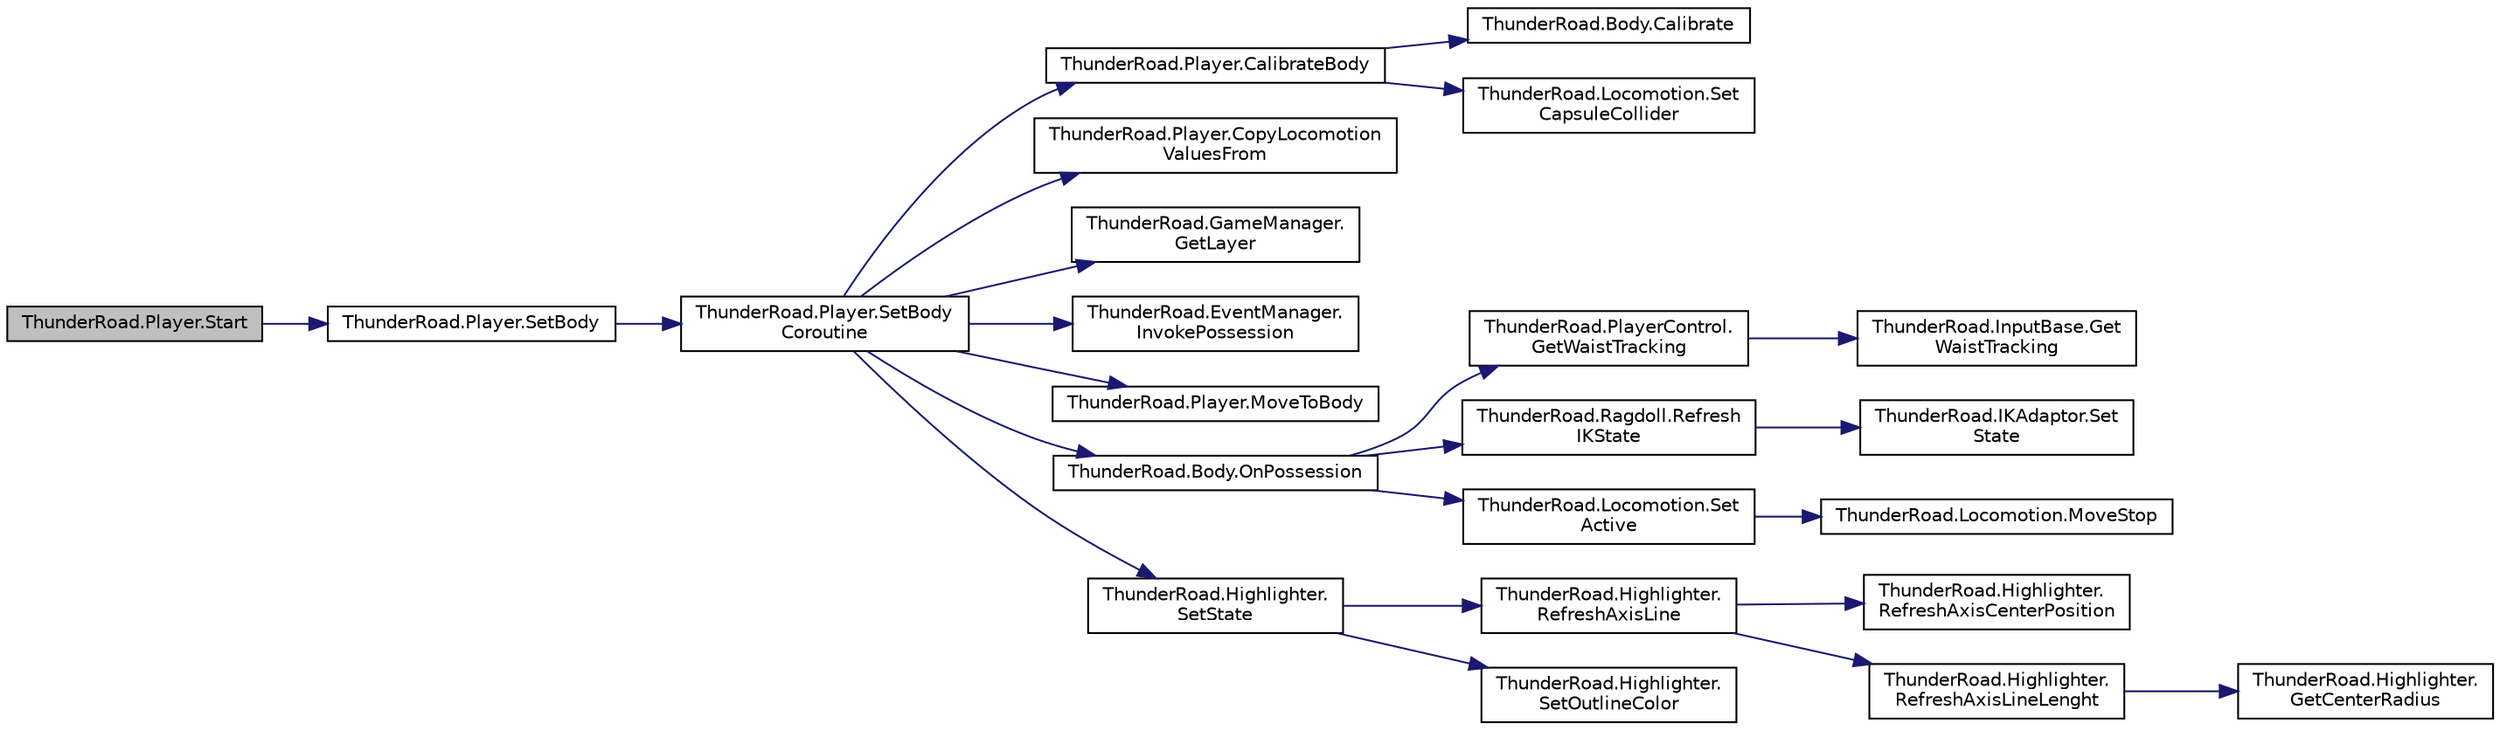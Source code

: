 digraph "ThunderRoad.Player.Start"
{
 // LATEX_PDF_SIZE
  edge [fontname="Helvetica",fontsize="10",labelfontname="Helvetica",labelfontsize="10"];
  node [fontname="Helvetica",fontsize="10",shape=record];
  rankdir="LR";
  Node1 [label="ThunderRoad.Player.Start",height=0.2,width=0.4,color="black", fillcolor="grey75", style="filled", fontcolor="black",tooltip="Starts this instance."];
  Node1 -> Node2 [color="midnightblue",fontsize="10",style="solid",fontname="Helvetica"];
  Node2 [label="ThunderRoad.Player.SetBody",height=0.2,width=0.4,color="black", fillcolor="white", style="filled",URL="$class_thunder_road_1_1_player.html#ab422429fdf137125600ff468380e188e",tooltip="Sets the body."];
  Node2 -> Node3 [color="midnightblue",fontsize="10",style="solid",fontname="Helvetica"];
  Node3 [label="ThunderRoad.Player.SetBody\lCoroutine",height=0.2,width=0.4,color="black", fillcolor="white", style="filled",URL="$class_thunder_road_1_1_player.html#a81ee86e0ef9a7b346afe02053b4837f5",tooltip="Sets the body coroutine."];
  Node3 -> Node4 [color="midnightblue",fontsize="10",style="solid",fontname="Helvetica"];
  Node4 [label="ThunderRoad.Player.CalibrateBody",height=0.2,width=0.4,color="black", fillcolor="white", style="filled",URL="$class_thunder_road_1_1_player.html#a6b5380cf00142223271979a8e9b59ccc",tooltip="Calibrates the body."];
  Node4 -> Node5 [color="midnightblue",fontsize="10",style="solid",fontname="Helvetica"];
  Node5 [label="ThunderRoad.Body.Calibrate",height=0.2,width=0.4,color="black", fillcolor="white", style="filled",URL="$class_thunder_road_1_1_body.html#ae92dae2b8e5624fcac17c030047ab987",tooltip="Calibrates this instance."];
  Node4 -> Node6 [color="midnightblue",fontsize="10",style="solid",fontname="Helvetica"];
  Node6 [label="ThunderRoad.Locomotion.Set\lCapsuleCollider",height=0.2,width=0.4,color="black", fillcolor="white", style="filled",URL="$class_thunder_road_1_1_locomotion.html#a15ff1202536b7fe2aff9e892b223594c",tooltip="Sets the capsule collider."];
  Node3 -> Node7 [color="midnightblue",fontsize="10",style="solid",fontname="Helvetica"];
  Node7 [label="ThunderRoad.Player.CopyLocomotion\lValuesFrom",height=0.2,width=0.4,color="black", fillcolor="white", style="filled",URL="$class_thunder_road_1_1_player.html#ac71e62c7cca90dfba098b4dc8a30a0dd",tooltip="Copies the locomotion values from."];
  Node3 -> Node8 [color="midnightblue",fontsize="10",style="solid",fontname="Helvetica"];
  Node8 [label="ThunderRoad.GameManager.\lGetLayer",height=0.2,width=0.4,color="black", fillcolor="white", style="filled",URL="$class_thunder_road_1_1_game_manager.html#a4b7e3521ff92f30374062207b6e30352",tooltip="Gets the layer."];
  Node3 -> Node9 [color="midnightblue",fontsize="10",style="solid",fontname="Helvetica"];
  Node9 [label="ThunderRoad.EventManager.\lInvokePossession",height=0.2,width=0.4,color="black", fillcolor="white", style="filled",URL="$class_thunder_road_1_1_event_manager.html#a9e4a4c5913907c3ac03f6b40d401fb19",tooltip="Invokes the possession."];
  Node3 -> Node10 [color="midnightblue",fontsize="10",style="solid",fontname="Helvetica"];
  Node10 [label="ThunderRoad.Player.MoveToBody",height=0.2,width=0.4,color="black", fillcolor="white", style="filled",URL="$class_thunder_road_1_1_player.html#a82ec5ad086c968f63714aa6308a6ea0e",tooltip="Moves to body."];
  Node3 -> Node11 [color="midnightblue",fontsize="10",style="solid",fontname="Helvetica"];
  Node11 [label="ThunderRoad.Body.OnPossession",height=0.2,width=0.4,color="black", fillcolor="white", style="filled",URL="$class_thunder_road_1_1_body.html#a65793276df6340092c64136da8eab9bf",tooltip="Called when [possession]."];
  Node11 -> Node12 [color="midnightblue",fontsize="10",style="solid",fontname="Helvetica"];
  Node12 [label="ThunderRoad.PlayerControl.\lGetWaistTracking",height=0.2,width=0.4,color="black", fillcolor="white", style="filled",URL="$class_thunder_road_1_1_player_control.html#a9db7d87dc955e52677e182683d36c45f",tooltip="Gets the waist tracking."];
  Node12 -> Node13 [color="midnightblue",fontsize="10",style="solid",fontname="Helvetica"];
  Node13 [label="ThunderRoad.InputBase.Get\lWaistTracking",height=0.2,width=0.4,color="black", fillcolor="white", style="filled",URL="$class_thunder_road_1_1_input_base.html#a68d0dae92f22754dfb2318706a5cf9f7",tooltip="Gets the waist tracking."];
  Node11 -> Node14 [color="midnightblue",fontsize="10",style="solid",fontname="Helvetica"];
  Node14 [label="ThunderRoad.Ragdoll.Refresh\lIKState",height=0.2,width=0.4,color="black", fillcolor="white", style="filled",URL="$class_thunder_road_1_1_ragdoll.html#a4a2919a73a4b441770329465e888fefa",tooltip="Refreshes the state of the ik."];
  Node14 -> Node15 [color="midnightblue",fontsize="10",style="solid",fontname="Helvetica"];
  Node15 [label="ThunderRoad.IKAdaptor.Set\lState",height=0.2,width=0.4,color="black", fillcolor="white", style="filled",URL="$class_thunder_road_1_1_i_k_adaptor.html#ac6aad81cc98d5bf27f06f05186ba9139",tooltip="Sets the state."];
  Node11 -> Node16 [color="midnightblue",fontsize="10",style="solid",fontname="Helvetica"];
  Node16 [label="ThunderRoad.Locomotion.Set\lActive",height=0.2,width=0.4,color="black", fillcolor="white", style="filled",URL="$class_thunder_road_1_1_locomotion.html#a42376933acd3a910da0bf5ca6f8f0cff",tooltip="Sets the active."];
  Node16 -> Node17 [color="midnightblue",fontsize="10",style="solid",fontname="Helvetica"];
  Node17 [label="ThunderRoad.Locomotion.MoveStop",height=0.2,width=0.4,color="black", fillcolor="white", style="filled",URL="$class_thunder_road_1_1_locomotion.html#a0f7eff462503193dc7cc5e96a70cd5f3",tooltip="Moves the stop."];
  Node3 -> Node18 [color="midnightblue",fontsize="10",style="solid",fontname="Helvetica"];
  Node18 [label="ThunderRoad.Highlighter.\lSetState",height=0.2,width=0.4,color="black", fillcolor="white", style="filled",URL="$class_thunder_road_1_1_highlighter.html#aa1487a513b92c7ebb44777930e1bed55",tooltip="Sets the state."];
  Node18 -> Node19 [color="midnightblue",fontsize="10",style="solid",fontname="Helvetica"];
  Node19 [label="ThunderRoad.Highlighter.\lRefreshAxisLine",height=0.2,width=0.4,color="black", fillcolor="white", style="filled",URL="$class_thunder_road_1_1_highlighter.html#a2f25cea56d529813f8ae47a74990f6b1",tooltip="Refreshes the axis line."];
  Node19 -> Node20 [color="midnightblue",fontsize="10",style="solid",fontname="Helvetica"];
  Node20 [label="ThunderRoad.Highlighter.\lRefreshAxisCenterPosition",height=0.2,width=0.4,color="black", fillcolor="white", style="filled",URL="$class_thunder_road_1_1_highlighter.html#a474c763a3a6919ceb4ea47af8062388e",tooltip="Refreshes the axis center position."];
  Node19 -> Node21 [color="midnightblue",fontsize="10",style="solid",fontname="Helvetica"];
  Node21 [label="ThunderRoad.Highlighter.\lRefreshAxisLineLenght",height=0.2,width=0.4,color="black", fillcolor="white", style="filled",URL="$class_thunder_road_1_1_highlighter.html#ab0ff2e6f311cb6cd2fd0fb8b7746c325",tooltip="Refreshes the axis line lenght."];
  Node21 -> Node22 [color="midnightblue",fontsize="10",style="solid",fontname="Helvetica"];
  Node22 [label="ThunderRoad.Highlighter.\lGetCenterRadius",height=0.2,width=0.4,color="black", fillcolor="white", style="filled",URL="$class_thunder_road_1_1_highlighter.html#a946a62aaa694183e1f8d9b331d450a16",tooltip="Gets the center radius."];
  Node18 -> Node23 [color="midnightblue",fontsize="10",style="solid",fontname="Helvetica"];
  Node23 [label="ThunderRoad.Highlighter.\lSetOutlineColor",height=0.2,width=0.4,color="black", fillcolor="white", style="filled",URL="$class_thunder_road_1_1_highlighter.html#a5aef3e86635cbcbaaa727f9d5fb3409c",tooltip="Sets the color of the outline."];
}
